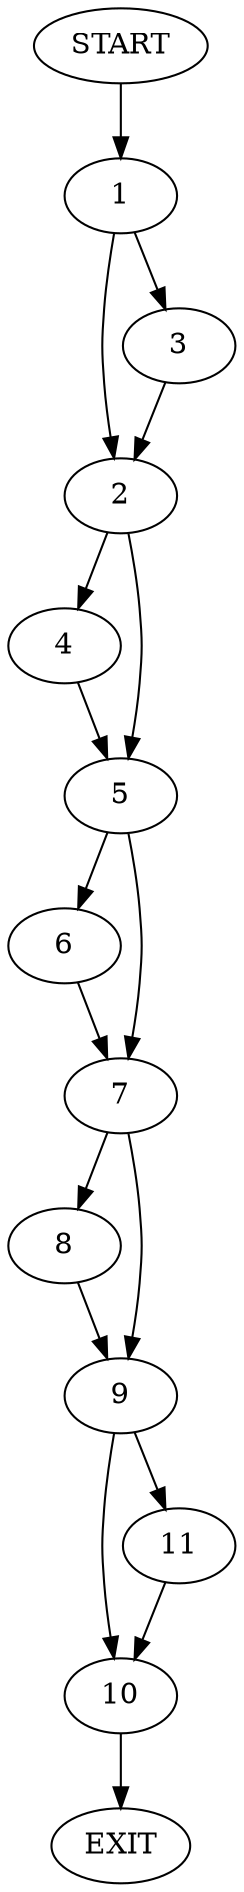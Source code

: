 digraph {
0 [label="START"]
12 [label="EXIT"]
0 -> 1
1 -> 2
1 -> 3
3 -> 2
2 -> 4
2 -> 5
4 -> 5
5 -> 6
5 -> 7
7 -> 8
7 -> 9
6 -> 7
8 -> 9
9 -> 10
9 -> 11
11 -> 10
10 -> 12
}
